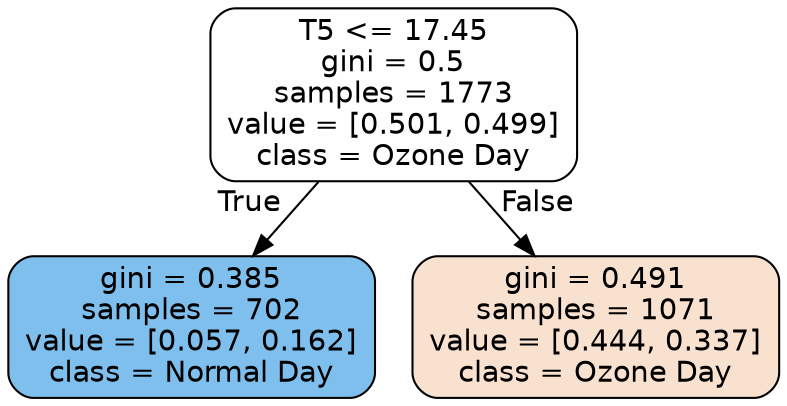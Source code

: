 digraph Tree {
node [shape=box, style="filled, rounded", color="black", fontname=helvetica] ;
edge [fontname=helvetica] ;
0 [label="T5 <= 17.45\ngini = 0.5\nsamples = 1773\nvalue = [0.501, 0.499]\nclass = Ozone Day", fillcolor="#fffefe"] ;
1 [label="gini = 0.385\nsamples = 702\nvalue = [0.057, 0.162]\nclass = Normal Day", fillcolor="#7fbfee"] ;
0 -> 1 [labeldistance=2.5, labelangle=45, headlabel="True"] ;
2 [label="gini = 0.491\nsamples = 1071\nvalue = [0.444, 0.337]\nclass = Ozone Day", fillcolor="#f9e1cf"] ;
0 -> 2 [labeldistance=2.5, labelangle=-45, headlabel="False"] ;
}